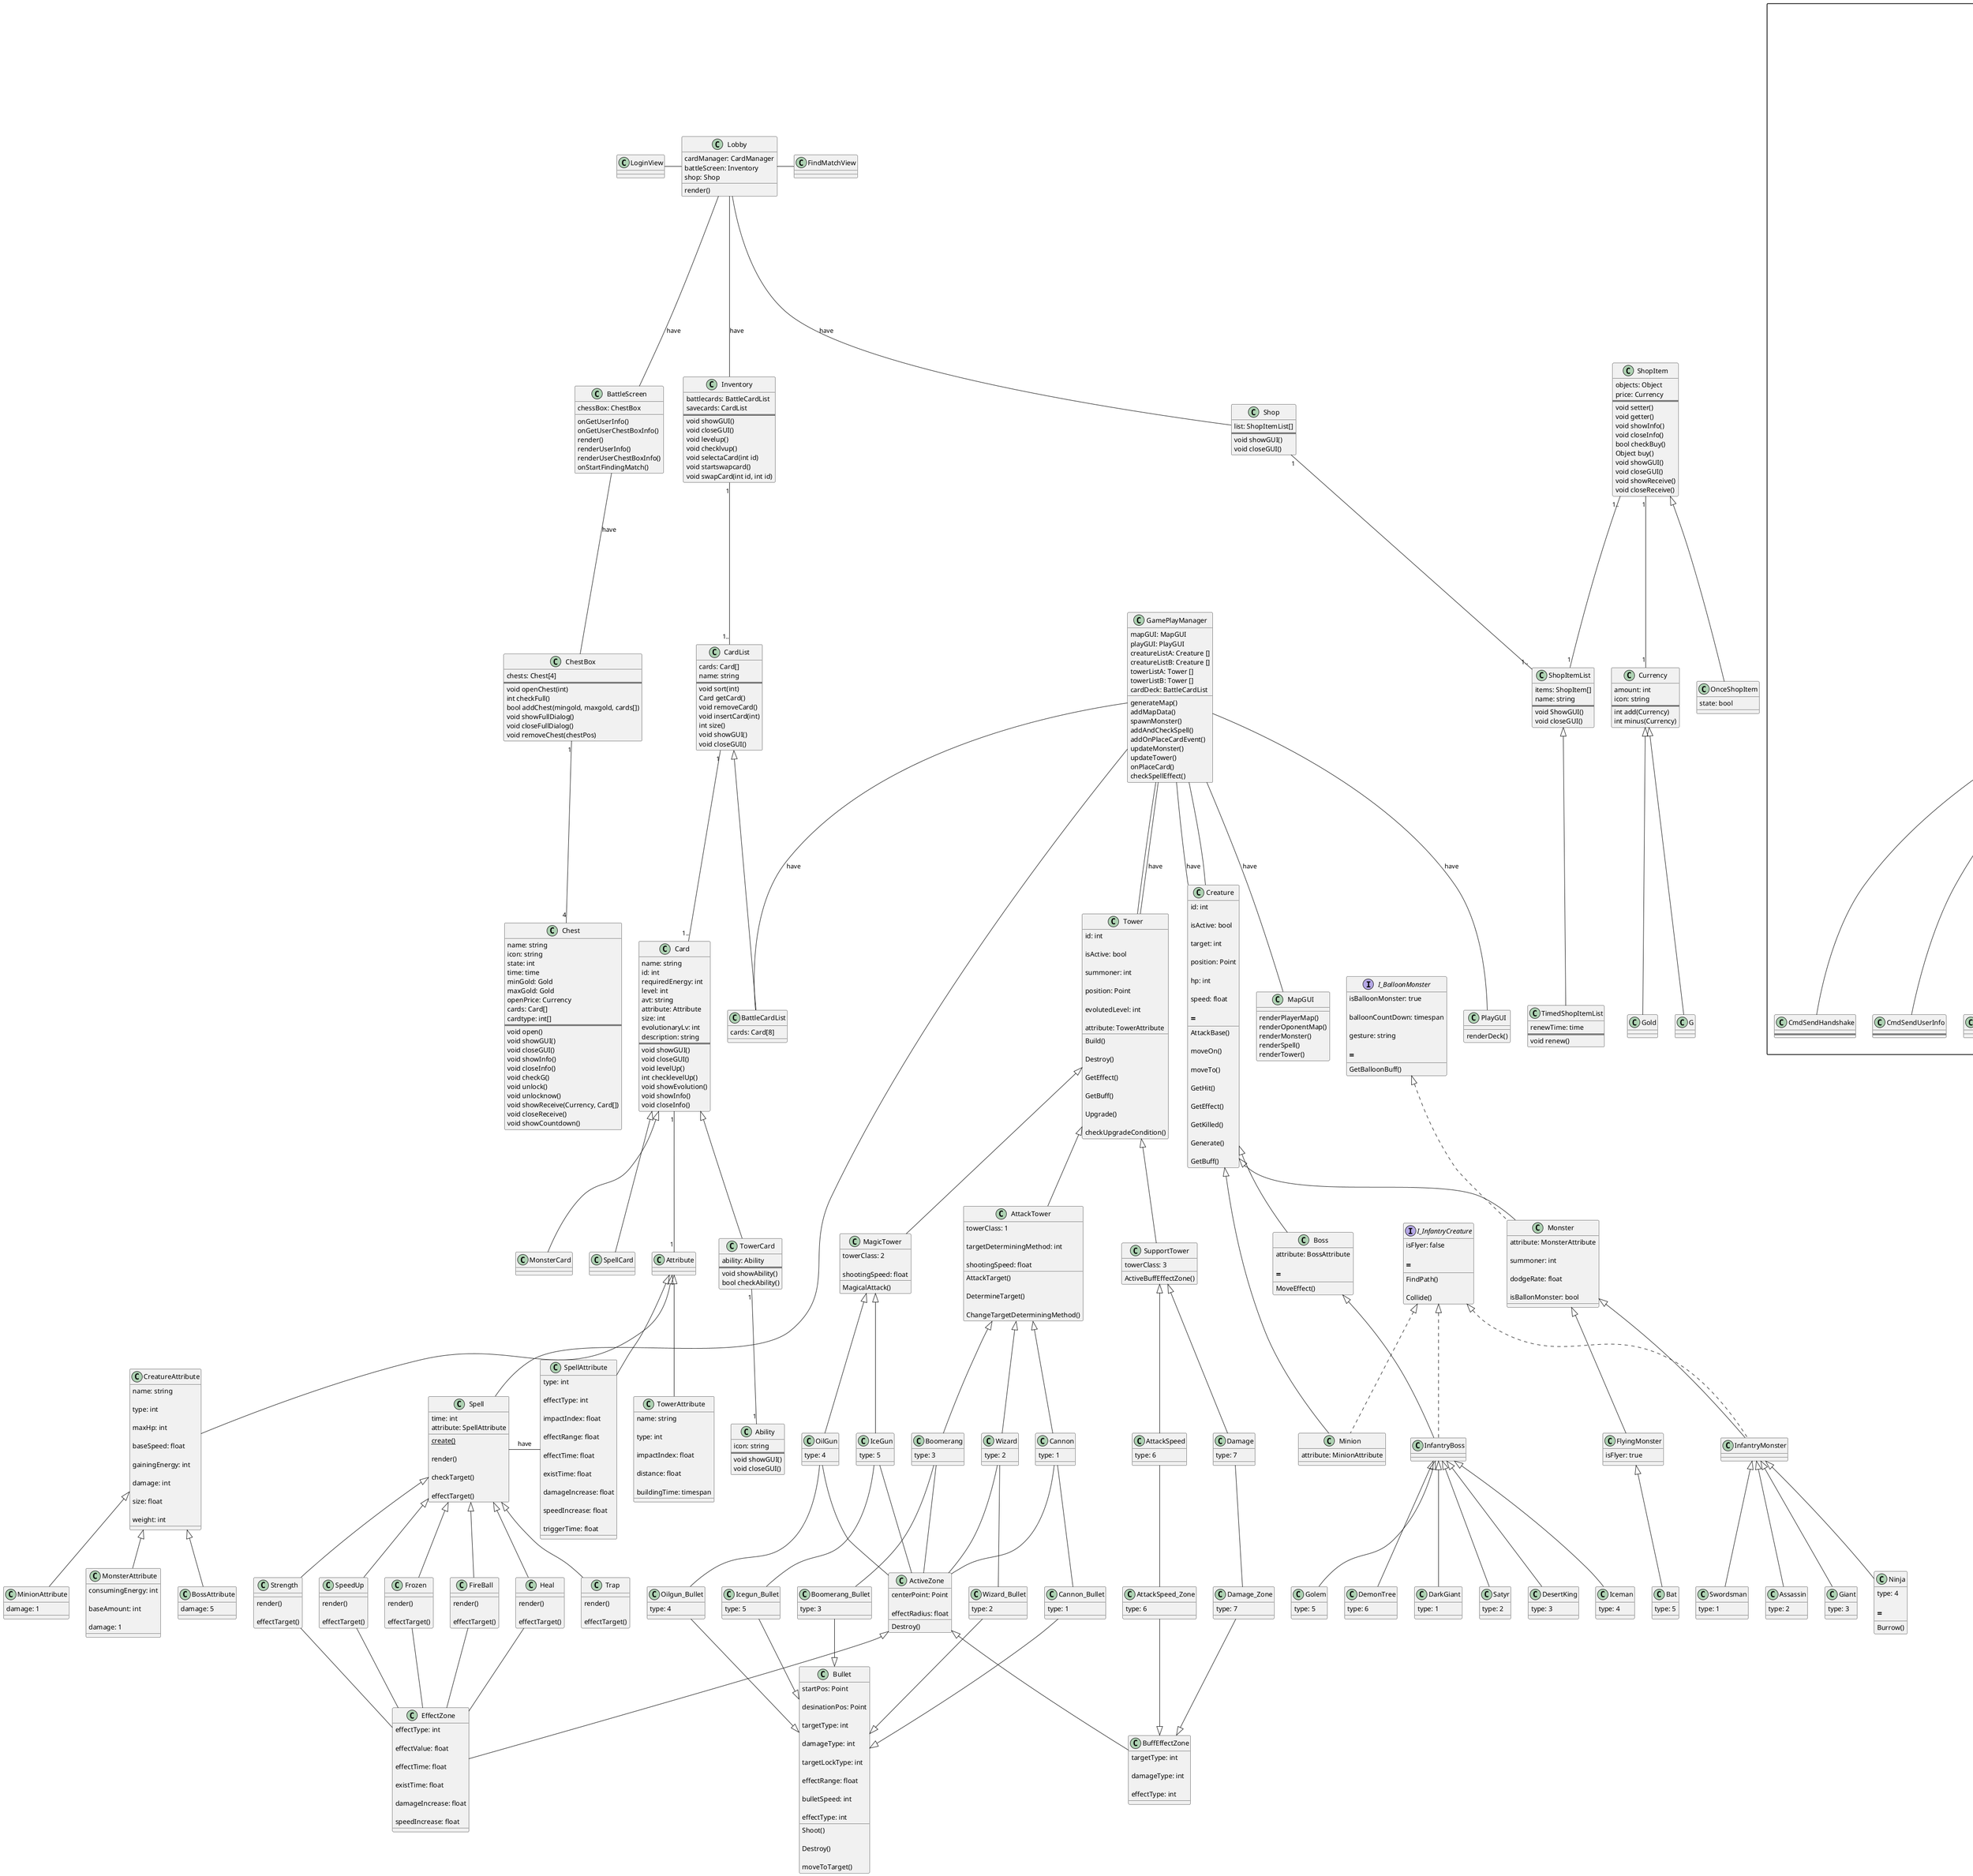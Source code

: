 @startuml 

class MapGUI { 
renderPlayerMap()
renderOponentMap()
renderMonster() 
renderSpell() 
renderTower()
} 

class PlayGUI { 
renderDeck()
}
  

class GamePlayManager { 

mapGUI: MapGUI 
playGUI: PlayGUI
creatureListA: Creature [] 
creatureListB: Creature [] 
towerListA: Tower [] 
towerListB: Tower [] 
cardDeck: BattleCardList
  
generateMap() 
addMapData()
spawnMonster() 
addAndCheckSpell()
addOnPlaceCardEvent()
updateMonster() 
updateTower() 
onPlaceCard() 
checkSpellEffect() 
} 

GamePlayManager -- MapGUI: have 
GamePlayManager -- PlayGUI: have
GamePlayManager -- BattleCardList: have
GamePlayManager -- Tower: have
GamePlayManager -- Creature: have
  

class Lobby { 
cardManager: CardManager 
battleScreen: Inventory 
shop: Shop 
render() 
} 


class BattleScreen { 

chessBox: ChestBox 

onGetUserInfo()
onGetUserChestBoxInfo()
render() 
renderUserInfo()
renderUserChestBoxInfo()
onStartFindingMatch() 
  
} 

  

Lobby--Inventory: have 

Lobby--BattleScreen: have 

Lobby--Shop: have 

BattleScreen--ChestBox: have

Lobby- FindMatchView 

  
class Spell { 

time: int
attribute: SpellAttribute

{static} create() 

render() 

checkTarget() 

effectTarget() 

} 

  

class FireBall { 

render() 

effectTarget() 

} 

  

class Heal { 

render() 

effectTarget() 

} 

  

class Strength { 

render() 

effectTarget() 

} 

  

class SpeedUp { 

render() 

effectTarget() 

} 

  

class Frozen { 

render() 

effectTarget() 

} 

  

class Trap { 

render() 

effectTarget() 

} 

class EffectZone { 

effectType: int

effectValue: float  

effectTime: float  

existTime: float  

damageIncrease: float  

speedIncrease: float

' FindTargetTower() 

' FindTargetMonsters() 

' BuffEffectTower() 

' DoEffectMonster() 

} 

Spell<|--Heal 

Spell<|--SpeedUp 

Spell<|--Frozen 

Spell<|--Trap 

Spell<|--Strength 

Spell<|--FireBall 

Heal -- EffectZone
SpeedUp -- EffectZone
Frozen -- EffectZone
Strength -- EffectZone
FireBall -- EffectZone

Spell - SpellAttribute: have 

LoginView - Lobby 
 
GamePlayManager--Creature 

GamePlayManager--Tower 

GamePlayManager--Spell 

 

 

class PlayerInfo{
    id: int
    name: string
    Ava: img
    credit: int
    gold: Gold
    g: G
    ==
    void getter()
    void setter()
}

  

class Attribute{ 

} 

  

class TowerAttribute{ 

    name: string 

    type: int 

    impactIndex: float 

    distance: float 

    buildingTime: timespan 

} 

  

  

class SpellAttribute { 

    type: int 

    effectType: int

    impactIndex: float  

    effectRange: float 

    effectTime: float  

    existTime: float  

    damageIncrease: float  

    speedIncrease: float  

    triggerTime: float  

} 

class CreatureAttribute{ 
    name: string 

    type: int    

    maxHp: int  

    baseSpeed: float  

    gainingEnergy: int  

    damage: int 

    size: float 

    weight: int 

} 

class MonsterAttribute{ 

    consumingEnergy: int  

    baseAmount: int 

    damage: 1 

} 

  

class BossAttribute {  

    damage: 5  

} 

class MinionAttribute {  

    damage: 1  

} 
  

class Card{
    name: string
    id: int
    requiredEnergy: int
    level: int
    avt: string
    attribute: Attribute
    size: int
    evolutionaryLv: int
    description: string
    ==
    void showGUI()
    void closeGUI()
    void levelUp()
    int checklevelUp()
    void showEvolution()
    void showInfo()
    void closeInfo()
}

  

class TowerCard{
    ability: Ability
    ==
    void showAbility()
    bool checkAbility()
}

  

class MonsterCard{

}

class SpellCard{

}

  

class Ability{
    icon: string
    ==
    void showGUI()
    void closeGUI()
}

class CardList{
    cards: Card[]
    name: string
    ==
    void sort(int)
    Card getCard()
    void removeCard()
    void insertCard(int)
    int size()
    void showGUI()
    void closeGUI()
}

  

class BattleCardList{
    cards: Card[8]
}

  

class Inventory{
    battlecards: BattleCardList
    savecards: CardList
    ==
    void showGUI()
    void closeGUI()
    void levelup()
    void checklvup()
    void selectaCard(int id)
    void startswapcard()
    void swapCard(int id, int id)
} 

  

Attribute <|-- TowerAttribute 

Attribute  <|--  SpellAttribute 

Attribute  <|-- CreatureAttribute 

CreatureAttribute <|-- MonsterAttribute 

CreatureAttribute <|-- MinionAttribute 

CreatureAttribute <|--  BossAttribute 
  

Card "1" -- "1" Attribute
Card <|-- SpellCard 
Card <|-- MonsterCard
Card <|-- TowerCard

CardList <|-- BattleCardList

CardList "1" -- "1.." Card
Inventory "1" -- "1.." CardList

TowerCard "1" -- "1" Ability

  

  

  

class Chest{
    name: string
    icon: string
    state: int
    time: time
    minGold: Gold
    maxGold: Gold
    openPrice: Currency
    cards: Card[]
    cardtype: int[]
    ==
    void open()
    void showGUI()
    void closeGUI()
    void showInfo()
    void closeInfo()
    void checkG()
    void unlock()
    void unlocknow()
    void showReceive(Currency, Card[])
    void closeReceive()
    void showCountdown()
}

  

class ChestBox{
    chests: Chest[4]
    ==
    void openChest(int)
    int checkFull()
    bool addChest(mingold, maxgold, cards[])
    void showFullDialog()
    void closeFullDialog()
    void removeChest(chestPos)
}

  

ChestBox "1" -- "4" Chest

  

class Currency{
    amount: int
    icon: string
    ==
    int add(Currency)
    int minus(Currency)
}

class Gold{}

class G{}

class ShopItem{
    objects: Object
    price: Currency
    ==
    void setter()
    void getter()
    void showInfo()
    void closeInfo()
    bool checkBuy()
    Object buy()
    void showGUI()
    void closeGUI() 
    void showReceive()
    void closeReceive()
}

  

class OnceShopItem{
    state: bool
}


class ShopItemList{
    items: ShopItem[]
    name: string
    ==
    void ShowGUI()
    void closeGUI()
}

class TimedShopItemList{
    renewTime: time
    ==
    void renew()
}

class Shop{
    list: ShopItemList[]
    ==
    void showGUI()
    void closeGUI()
}

  

Currency <|-- Gold
Currency <|-- G

ShopItem <|-- OnceShopItem

ShopItem "1" -- "1" Currency

ShopItemList <|-- TimedShopItemList

ShopItem "1.." -- "1" ShopItemList

Shop "1" -- "1.." ShopItemList




class Login{
    id: string
    ==
    void callLogin()
}


class sPlayerInfo{
    id: int
    pw: char[60]
    name: char[15]
    Ava: img
    credit: int
    login_time: time
    logout_time: time
    gold: Gold
    g: G
    ==
    void getter()
    void setter()
}

class sAttribute{
    type: int
}

class sTowerAttribute{
    type: int
    damage: int
    speed: int
    distance: int
    shotType: int
    target: int
    buildingTime: timespan
}


class sSpellAttribute {
    type: int
    effectNumber: float 
    effectTime: int 
    existTime: int 
    damageIncrease: float 
    speedIncrease: float 
    startTime: int 
}

class sMonsterAttribute{
    type: int   
    maxHp: int 
    speed: float 
    gainingEnergy: int  
    damage: int 
    size: float 
    weight: int 
    summoner: int 
    consumingEnergy: int  
    baseAmount: int 
    damage: int
    dodgeRate: float 
}

class sBossAttribute { 
    type: int 
    maxHp: int 
    speed: float 
    gainingEnergy: int  
    damage: int 
    size: float 
    weight: int 
}

class sAbility{
    icon: string
    type: int
}

class sCard{
    name: string
    id: int
    requiredEnergy: int
    level: int
    avt: string
    attribute: sAttribute
    size: int
    evolutionaryLv: int
    description: string
    ==
    void levelUp()
    bool checklvup()
}

class sCardList{
    cards: Card[]
    name: string
    ==
    void sort(int)
    void removeCard()
    void insertCard(int type)
}

class sBattleCardList{
    cards: Card[8]
}

class sInventory{
    battlecards: BattleCardList
    savecards: CardList
    ==
    void swapCard(int id, int id);
    void addCard(int id);
    void levelupCard(int id);
}

sAttribute <|-- sTowerAttribute
sAttribute <|-- sMonsterAttribute
sAttribute <|-- sSpellAttribute
sAbility <|-- sBossAttribute

sCard <|-- sTowerCard
sCard <|-- sMonsterCard
sCard <|-- sSpellCard

sCardList -- sCard
sCardList <|-- sBattleCardList
sInventory -- sCardList

sCard -- sAttribute

sTowerCard -- sAbility





class sChestBox{
    chests: Chest[4]
    ==
    void openChest(int)
    int checkFull()
    bool addChest(mingold, maxgold, cards[])
    void removeChest(chestPos)
}


class sChest{
    name: string
    icon: string
    state: int
    time: time
    minGold: Gold
    maxGold: Gold
    minCard: int
    openPrice: Currency
    cards: Card[]
    cardtype: int[]
    ==
    pair<Gold, Card[]> open()
    void unlock()
    void unlocknow()
    bool checkG()
    void checkTime()
}



sChestBox "1" -- "4" sChest









class sCurrency{
    amount: int
    icon: string
    ==
    int add(sCurrency)
    int minus(sCurrency)
}

class sGold{}

class sG{}

class sShopItem{
    objects: Object
    price: sCurrency
    ==
    bool checkBuy()
    void buy()
}

class sOnceShopItem{
    state: bool
}


class sShopItemList{
    items: ShopItem[]
    name: string
}

class sTimedShopItemList{
    renewTime: time
    ==
    void checkrenew()
    void renew()
}

class sShop{
    list: ShopItemList[]
    ==
    void checkrenewTime()
}

sCurrency <|-- sGold
sCurrency <|-- sG

sShopItem -- sCurrency

sShopItem <|-- sOnceShopItem

sShopItemList -- sShopItem

sTimedShopItemList --|> sShopItemList

sShop -- sShopItemList



 

class Creature{ 

id: int 

isActive: bool 

target: int 

position: Point 

hp: int 

speed: float 

== 

AttackBase() 

moveOn() 

moveTo() 

GetHit() 

GetEffect() 

GetKilled() 

Generate() 

GetBuff() 

} 

  

  

class Monster{ 

attribute: MonsterAttribute

summoner: int 

dodgeRate: float 

isBallonMonster: bool 

} 

  

interface I_BalloonMonster{ 

isBalloonMonster: true 

balloonCountDown: timespan 

gesture: string 

== 

GetBalloonBuff() 

} 

  

interface I_InfantryCreature{ 

isFlyer: false 

== 

FindPath() 

Collide() 

} 

  

class InfantryMonster{ 

} 

  

class FlyingMonster{ 

isFlyer: true 

} 

  

class Swordsman{ 

type: 1 

} 

class Assassin{ 

type: 2 

} 

class Giant{ 

type: 3 

} 

class Ninja{ 

type: 4 

== 

Burrow() 

} 

class Bat{ 

type: 5 

} 

  

  

class Minion{ 

attribute: MinionAttribute

} 

  

class Boss{ 

attribute: BossAttribute

== 

MoveEffect() 

} 

  

class InfantryBoss{ 

} 

  

class DarkGiant{ 

type: 1 

} 

class Satyr{ 

type: 2 

} 

class DesertKing{ 

type: 3 

} 

class Iceman{ 

type: 4 

} 

class Golem{ 

type: 5 

} 

class DemonTree{ 

type: 6 

} 

  

Creature <|-- Monster 

Creature <|-- Minion 

Creature <|--  Boss 

  

Monster <|-- InfantryMonster 

Monster <|-- FlyingMonster 

  

InfantryMonster <|-- Swordsman 

InfantryMonster <|-- Assassin 

InfantryMonster <|--  Giant 

InfantryMonster <|--  Ninja 

  

FlyingMonster <|-- Bat 

  

Boss <|-- InfantryBoss 

  

InfantryBoss  <|-- DarkGiant 

InfantryBoss  <|-- Satyr 

InfantryBoss  <|-- DesertKing 

InfantryBoss  <|-- Iceman 

InfantryBoss  <|-- Golem 

InfantryBoss  <|-- DemonTree 

  

I_BalloonMonster <|.. Monster 

  

I_InfantryCreature <|.. InfantryMonster 

I_InfantryCreature <|.. InfantryBoss 

I_InfantryCreature <|.. Minion 

 

 

class Tower { 

id: int 

isActive: bool 

summoner: int 

position: Point 

evolutedLevel: int 

attribute: TowerAttribute

Build() 

Destroy() 

GetEffect() 

GetBuff() 

Upgrade() 

checkUpgradeCondition()

} 

  

class AttackTower { 

towerClass: 1 

targetDeterminingMethod: int 

shootingSpeed: float 

AttackTarget() 

DetermineTarget() 

ChangeTargetDeterminingMethod() 

} 

  

class MagicTower { 

towerClass: 2 

shootingSpeed: float 

MagicalAttack() 

} 

  

class SupportTower { 

towerClass: 3 

ActiveBuffEffectZone() 

} 

  

class Cannon { 

type: 1 

} 

  

class Wizard { 

type: 2 

} 

  

class Boomerang { 

type: 3 

} 

  

class OilGun { 

type: 4 

} 

  

class IceGun { 

type: 5 

} 

  

class AttackSpeed { 

type: 6 

} 

  

class Damage { 

type: 7 

} 

  

class Cannon_Bullet { 

type: 1 

} 

  

class Wizard_Bullet { 

type: 2 

} 

  

class Boomerang_Bullet { 

type: 3 

} 

  

class Oilgun_Bullet { 

type: 4 

} 

  

class Icegun_Bullet { 

type: 5 

} 

  

class AttackSpeed_Zone { 

type: 6 

} 

  

class Damage_Zone { 

type: 7 

} 

  

class Bullet { 

startPos: Point 

desinationPos: Point 

targetType: int 

damageType: int 

targetLockType: int 

effectRange: float 

bulletSpeed: int 

effectType: int 

Shoot() 

Destroy() 

moveToTarget() 

} 

  

class BuffEffectZone { 

targetType: int 

damageType: int 

effectType: int 

' BuffEffectTower() 

' FindTargetTower() 

' FindTargetMonsters() 

' DoEffectMonster() 

} 

  

class ActiveZone { 

centerPoint: Point 

effectRadius: float 

Destroy() 

} 

  

Tower <|-- AttackTower 

Tower <|-- MagicTower 

Tower <|-- SupportTower 

AttackTower <|-- Cannon 

AttackTower <|-- Wizard 

AttackTower <|-- Boomerang 

MagicTower <|-- OilGun 

MagicTower <|-- IceGun 

SupportTower <|-- AttackSpeed 

SupportTower <|-- Damage 

Cannon -- Cannon_Bullet 

Wizard -- Wizard_Bullet 

Boomerang -- Boomerang_Bullet 

OilGun -- Oilgun_Bullet 

IceGun -- Icegun_Bullet 

AttackSpeed -- AttackSpeed_Zone 

Damage -- Damage_Zone 

  

Cannon_Bullet --|> Bullet 

Wizard_Bullet --|> Bullet 

Boomerang_Bullet --|> Bullet 

Oilgun_Bullet --|> Bullet 

Icegun_Bullet --|> Bullet 

AttackSpeed_Zone --|> BuffEffectZone 

Damage_Zone --|> BuffEffectZone 

  

ActiveZone <|-- BuffEffectZone 
ActiveZone <|-- EffectZone 

  

Cannon -- ActiveZone 

Wizard -- ActiveZone 

Boomerang -- ActiveZone 

OilGun -- ActiveZone 

IceGun – ActiveZone 

 

 

 

skinparam packageStyle rectangle 

skinparam classAttributeIconSize 0 

  

package Client { 

class LoginView { 

+showView(): void 

} 

  

class LoginAction { 

-username: string 

-password: string 

-status: string 

+authenticate(): void 

+initClient(): void 

} 

  

LoginView "1" -- "1" LoginAction 

  

class Client { 

-token: string 

-user: User 

+gameView(): void 

} 

  

class ServerMessageManager { 

-connectionStatus: int 

-packageStatus: int 

-socket: Socket 

+receiveMessage(): void 

+sendMessage(): void 

} 

  

class User { 

-avatar: Image 

-name: string 

-level: int 

-rank: int 

-currencys: array<Currency> 

} 

  

Client o- User 

LoginAction "1" -- "0..1" Client 

LoginAction "1" - "1" ServerMessageManager 

} 

  

package Server { 

class Server { 

-authenticatorThread: Thread 

+initAuthenticator(): void 

} 

  

class AccountManager { 

+authenticateUser(): string 

} 

  

class ClientMessageManager { 

-userConnections: array<UserConnection> 

+receiveMessage(): string 

+sendMessage(): void 

} 

  

class UserConnection { 

-socket: Socket 

-status: int 

+initTCPConnection(): void 

} 

  

Server o- ClientMessageManager 

Server o-- AccountManager 

ClientMessageManager "1" -- "0..*" UserConnection 

} 

 

 

skinparam packageStyle rectangle 

skinparam classAttributeIconSize 0 

  

package Client { 

  

class Client { 

-token: string 

-user: User 

-battleListManager: BattleListManager 

-playerID: string 

+lobbyView(): void 

+battle(): void 

} 

  

class ServerMessageManager { 

-connectionStatus: int 

-packageStatus: int 

-socket: Socket 

+receiveMessage(): void 

+sendMessage(): void 

} 

  

class BattleListManager { 

-battleList: priorityQueuePool<UserID> 

-gamePlayManager: GamePlayManager 

-waitTime: Time 

-inputStream: istream 

-outputStream: ostream 

-playerBattleId: string 

-findMatchView: FindMatchView 

-rankConstraint: int 

+joinBattle(UserID: string): void 

+getBattleList(): void 

+checkBattle(UserID: string): void 

+leaveBattle(): void 

+showBattle(): void 

+listenerThread(): void 

+senderThread(): void 

+increaseRankConstraint(): void 

} 

  

class GamePlayManager {} 

  

class FindMatchView { 

-duration: Time 

+showView(): void 

} 

  

class User { 

-avatar: Image 

-name: string 

-level: int 

-rank: int 

-currencys: array<Currency> 

} 

  

Client o-- User 

BattleListManager o-- GamePlayManager 

BattleListManager *-- FindMatchView 

BattleListManager "1" - "1" ServerMessageManager 

Client o- BattleListManager 

} 

  

package Server { 

class Server { 

-channelThread: Thread 

-battleQueue: BattleQueueManager 

-battleManager: BattleManager 

+createNewChannel(userID1: string, userID2: string): void 

+getBattleQueue(): void 

} 

  

class AccountManager { 

+getUserRank(PlayerID: string): int 

} 

  

class BattleQueueManager { 

-battleList: Tree<UserID> 

+findPlayerRank(numOfPlayer: int, rank: int): int 

} 

  

class ClientMessageManager { 

-userConnections: array<UserConnection> 

+receiveMessage(): string 

+sendMessage(): void 

} 

  

class UserConnection { 

-socket: Socket 

-status: int 

+initTCPConnection(): void 

} 

  

Interface BattleManager { 

+initGamePlay() 

+updateGameState() 

} 

  

class BattlePlayerManager { 

-userID1: string 

-userID2: string 

-state: int 

+initGameplay() 

+updateGameState() 

} 

  

ClientMessageManager -o Server 

ClientMessageManager "1" -- "0..*" UserConnection 

Server o- BattleQueueManager 

BattleQueueManager "1" -- "1" AccountManager 

Server o-- BattlePlayerManager 

BattlePlayerManager --|> BattleManager 

} 

 

skinparam packageStyle rectangle 

skinparam classAttributeIconSize 0 

  

  

package Server { 

class Server { 

-channelThread: Thread 

-battleQueue: BattleQueueManager 

-battleManager: BattleManager 

+createNewChannel(userID1: string, userID2: string): void 

+getBattleQueue(): void 

} 

  

class AccountManager { 

+getUserRank(PlayerID: string): int 

} 

  

class BattleQueueManager { 

-battleList: Tree<UserID> 

+findPlayerRank(numOfPlayer: int, rank: int): int 

} 

  

Interface BattleManager { 

+initGamePlay() 

+updateGameState() 

} 

  

class BattleBotManager { 

-userID1: string 

-bot: Bot 

-state: int 

+initGameplay() 

+updateGameState() 

} 

  

class Bot { 

-botState: int 

+initTower(): void 

+initMonster(): void 

+initSpell(): void 

+findOptimalPath(): void 

+action(): Action 

} 

  

Interface Action { 

+Energy: int 

} 

  

class Attack { 

+spell(): void 

+createMonster(): void 

} 

  

class Defense { 

+buildTower(): void 

} 

  

Attack <|-- Action 

Defense <|-- Action 

Action "1..*" - "1" Bot 

Server o- BattleQueueManager 

BattleQueueManager "1" -- "1" AccountManager 

Server o-- BattleBotManager 

BattleBotManager --|> BattleManager 

Bot -o BattleBotManager 

} 




package Client{
    class GameClient{
        _tcpClient: GsnClient
        packetFactory: InPacketFactory
        receivePacketSignal: Signals
        ==
        void ctor()
        GsnClient getNetwork()
        void connect()
        void onFinishConnect()

        void sendPacket(pk)
        getInPacket(cmd, pk)
        Packet getOutPacket(cmd)
        void _onReceived(cmd, pkg)
        void onReceivedPacket(cmd, packet)
    }



    class Packet{
        {static} CMD.HAND_SHAKE: 0
        {static} CMD.USER_LOGIN: 1
        {static} CMD.USER_LOGOUT: 2
        {static} CMD.USER_INFO: 3

        {static} CMD.USER_INFO: 1001
        {static} CMD.MOVE: 2001
    }

    class outPacket{
        ==
        void ctor()
        void reset()
        void putInt(int)
        void putUnsignedShort(short)
        void putShort(short)
        void putString(str)
        void putDouble(double)
        void putBytes(char, int)
        int getData()
        void initData(int)
        int getCmdId()
        void setCmdId(int)
        void pack()

    }

    class CmdSendHandshake{
        ==
    }

    class CmdSendUserInfo{
        ==
    }

    class CmdSendLogin{

    }

    class CmdSendLogout{
        
    }

    class CmdSendUpgradeCard{
        card: int
    }

    class CmdSendSwapCard{
        card1: int
        card2: int
    }

    class CmdSendOpenChest{
        chestOrder: int
    }

    class CmdSendUnclockNowChest{
        chestOrder: int
    }

    class CmdSendBuy{
        itemId: int
    }
    
    class CmdDoneRenewItem{
        done: bool
    }

    class inPacket{
        ==
        void ctor()
        void init()
        int getCmdId()
        char getByte()
        long getLong()
        Bool getBool()
        int getInt()
        string getString()
        short getUnsignedShort()
        short getShort()
        string getCharArray(int)
    }

    class Network{
        gameClient = gameClient()
        packetMap = []
        Packet[CMD.HAND_SHAKE]: inPacket
        Packet[CMD.USER_LOGIN]: inPacket
        Packet[CMD.USER_LOGOUT]: inPacket
        Packet[CMD.USER_INFO]: inPacket

        Packet[CMD.ADD_CARD]: inPacket
        Packet[CMD.SWAP_CARD]: inPacket
        Packet[CMD.UPGRADE_CARD]: inPacket

        Packet[CMD.UPDATE_GOLD]: inPacket
        Packet[CMD.UPDATE_G]: inPacket
        
        Packet[CMD.REMOVE_SHOPITEM]: inPacket
        Packet[CMD.UPDATE_ITEM]: inPacket
        Packet[CMD.ADD_ITEM]: inPacket

        Packet[CMD.OPEN_CHEST]: inPacket
        ==
        void onReceivedPacket(cmd, pk)
        void sendGetUserInfo()
        void sendLogini_()
        void sendLogouti_()
        void SendUpgradeCard()
        void SendSwapCard()
        void SendOpenChest()
        void SendUnclockNowChest()
        void SendBuy()

    }

    Packet <|-- inPacket
    Packet <|-- outPacket

    outPacket <|-- CmdSendHandshake
    outPacket <|-- CmdSendUserInfo
    outPacket <|-- CmdSendLogin
    outPacket <|-- CmdSendLogout
    outPacket <|-- CmdSendUpgradeCard
    outPacket <|-- CmdSendSwapCard
    outPacket <|-- CmdSendOpenChest
    outPacket <|-- CmdSendUnclockNowChest
    outPacket <|-- CmdSendBuy


    Network -- GameClient
    Network -- Packet

}

package Server{

    class BaseMsg{
        id: int
        error: int
        ==
        void ctor(type, error)
        short getId()
        ByteBuffer makeBuffer()
        byte[] packBuffer()
        void putStr(ByteBuffer, String)
        void putLong(ByteBuffer, long)
        void putIntArray(ByteBuffer, int[])
        ...
        void createData()
        void unpackData()
    }

    class o_UserInfo{
        playerinfo: PlayerInfo
        ==
        void ctor(sPlayerInfo)
        void createData()
    }

    class o_AddCard{
        cardId: int
        amount: int
    }

    class o_SwapCard{
        card1: int
        card2: int
    }

    class o_UpgradeCard{
        cardId: int
    }

    class o_UpdateGold{
        Newamount: int
    }

    class o_UpdateG{
        Newamount: int
    }

    class o_RemoveShopItem{
        itemID: int
    }

    class o_UpdateShopItem{
        itemType: int
        cardIds: int[]
        cardAmount: int[]
        gold: int
        price: int
        pricetype: int
    }

    class o_AddShopItem{
        listId: int
        itemType: int
        cardIds: int[]
        cardAmount: int[]
        gold: int
        price: int
        pricetype: int
    }

    class o_OpenChest{
        chestId: int
    }

    class o_CountDownChest{
        chestId: int
    }


    BaseMsg <|-- o_i_UserInfo
    BaseMsg <|-- o_AddCard
    BaseMsg <|-- o_SwapCard
    BaseMsg <|-- o_UpgradeCard
    BaseMsg <|-- o_UpdateG
    BaseMsg <|-- o_UpdateGold
    BaseMsg <|-- o_RemoveShopItem
    BaseMsg <|-- o_UpdateShopItem
    BaseMsg <|-- o_AddShopItem
    BaseMsg <|-- o_OpenChest
    BaseMsg <|-- o_CountDownChest 

    

    class BaseCmd{
        id: int
        ==
        void ctor(byte[])
        int getId()
        string readString()
        byte readByte()
        ...
    }

    class i_Login{
        session: string
        userid: string
    }

    class i_UserInfo{
        userId: int
    }

    class i_UpgradeCard{
        cardId: int
    }

    class i_SwapCard{
        card1: int
        card2: int
    }

    class i_OpenChest{
        chestPos: int
    }

    class i_UnlocknowChest{
        chestPos: int
    }

    class i_Buy{
        itemId: int
    }

    BaseCmd <|--  i_Login
    BaseCmd <|-- i_UpgradeCard
    BaseCmd <|-- i_SwapCard
    BaseCmd <|-- i_OpenChest
    BaseCmd <|-- i_UnlocknowChest
    BaseCmd <|-- i_Buy




    class UserInfo{
        userid: String
        username: String 
        firstname: String 
        gender: String 
        ...
        ===
        void setter()
        void getter()
    }

    class BZExtension{}

    class Extension{
        ==
        void doLogin(short cmdId, ISession session, DataCmd objData)
        UserInfo getUserInfo(String username, int userId, String ipAddress)
    }

    class Handler{

    }

    BZExtension <|-- Extension


}

@enduml 